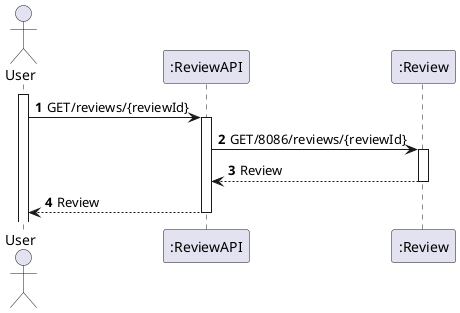 @startuml
'https://plantuml.com/sequence-diagram

autoactivate on
autonumber

actor "User" as User
participant ":ReviewAPI" as rev1
participant ":Review" as rev2

activate User

User -> rev1: GET/reviews/{reviewId}
rev1 -> rev2: GET/8086/reviews/{reviewId}
rev2 --> rev1: Review
rev1 --> User: Review

@enduml